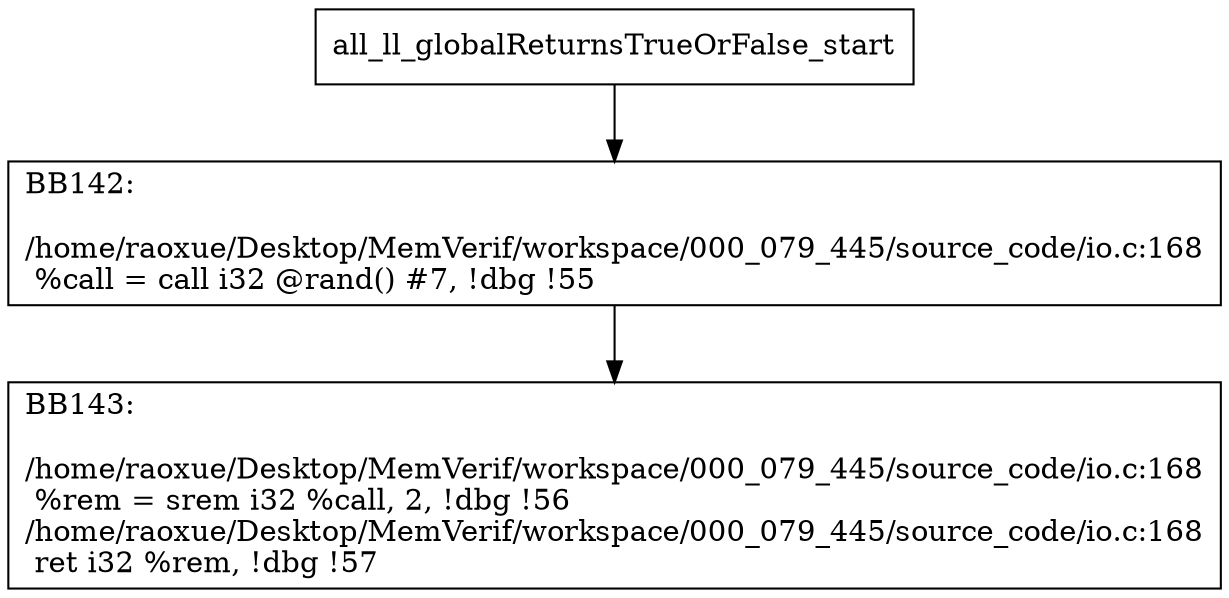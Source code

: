 digraph "CFG for'all_ll_globalReturnsTrueOrFalse' function" {
	BBall_ll_globalReturnsTrueOrFalse_start[shape=record,label="{all_ll_globalReturnsTrueOrFalse_start}"];
	BBall_ll_globalReturnsTrueOrFalse_start-> all_ll_globalReturnsTrueOrFalseBB142;
	all_ll_globalReturnsTrueOrFalseBB142 [shape=record, label="{BB142:\l\l/home/raoxue/Desktop/MemVerif/workspace/000_079_445/source_code/io.c:168\l
  %call = call i32 @rand() #7, !dbg !55\l
}"];
	all_ll_globalReturnsTrueOrFalseBB142-> all_ll_globalReturnsTrueOrFalseBB143;
	all_ll_globalReturnsTrueOrFalseBB143 [shape=record, label="{BB143:\l\l/home/raoxue/Desktop/MemVerif/workspace/000_079_445/source_code/io.c:168\l
  %rem = srem i32 %call, 2, !dbg !56\l
/home/raoxue/Desktop/MemVerif/workspace/000_079_445/source_code/io.c:168\l
  ret i32 %rem, !dbg !57\l
}"];
}

